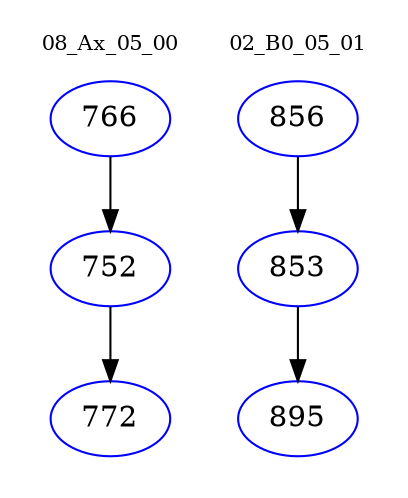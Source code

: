 digraph{
subgraph cluster_0 {
color = white
label = "08_Ax_05_00";
fontsize=10;
T0_766 [label="766", color="blue"]
T0_766 -> T0_752 [color="black"]
T0_752 [label="752", color="blue"]
T0_752 -> T0_772 [color="black"]
T0_772 [label="772", color="blue"]
}
subgraph cluster_1 {
color = white
label = "02_B0_05_01";
fontsize=10;
T1_856 [label="856", color="blue"]
T1_856 -> T1_853 [color="black"]
T1_853 [label="853", color="blue"]
T1_853 -> T1_895 [color="black"]
T1_895 [label="895", color="blue"]
}
}
